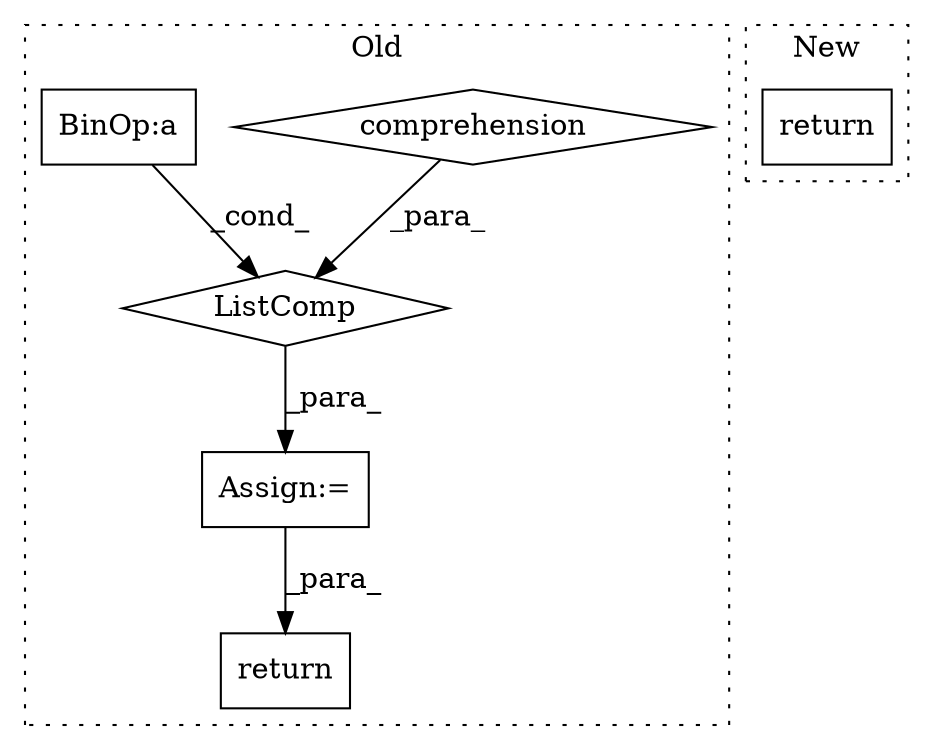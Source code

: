 digraph G {
subgraph cluster0 {
1 [label="ListComp" a="106" s="1661" l="63" shape="diamond"];
3 [label="comprehension" a="45" s="1697" l="3" shape="diamond"];
4 [label="return" a="93" s="2029" l="7" shape="box"];
5 [label="Assign:=" a="68" s="1658" l="3" shape="box"];
6 [label="BinOp:a" a="82" s="1693" l="1" shape="box"];
label = "Old";
style="dotted";
}
subgraph cluster1 {
2 [label="return" a="93" s="1680" l="7" shape="box"];
label = "New";
style="dotted";
}
1 -> 5 [label="_para_"];
3 -> 1 [label="_para_"];
5 -> 4 [label="_para_"];
6 -> 1 [label="_cond_"];
}